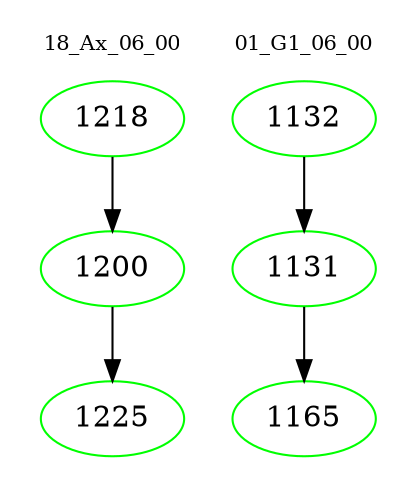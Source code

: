 digraph{
subgraph cluster_0 {
color = white
label = "18_Ax_06_00";
fontsize=10;
T0_1218 [label="1218", color="green"]
T0_1218 -> T0_1200 [color="black"]
T0_1200 [label="1200", color="green"]
T0_1200 -> T0_1225 [color="black"]
T0_1225 [label="1225", color="green"]
}
subgraph cluster_1 {
color = white
label = "01_G1_06_00";
fontsize=10;
T1_1132 [label="1132", color="green"]
T1_1132 -> T1_1131 [color="black"]
T1_1131 [label="1131", color="green"]
T1_1131 -> T1_1165 [color="black"]
T1_1165 [label="1165", color="green"]
}
}
